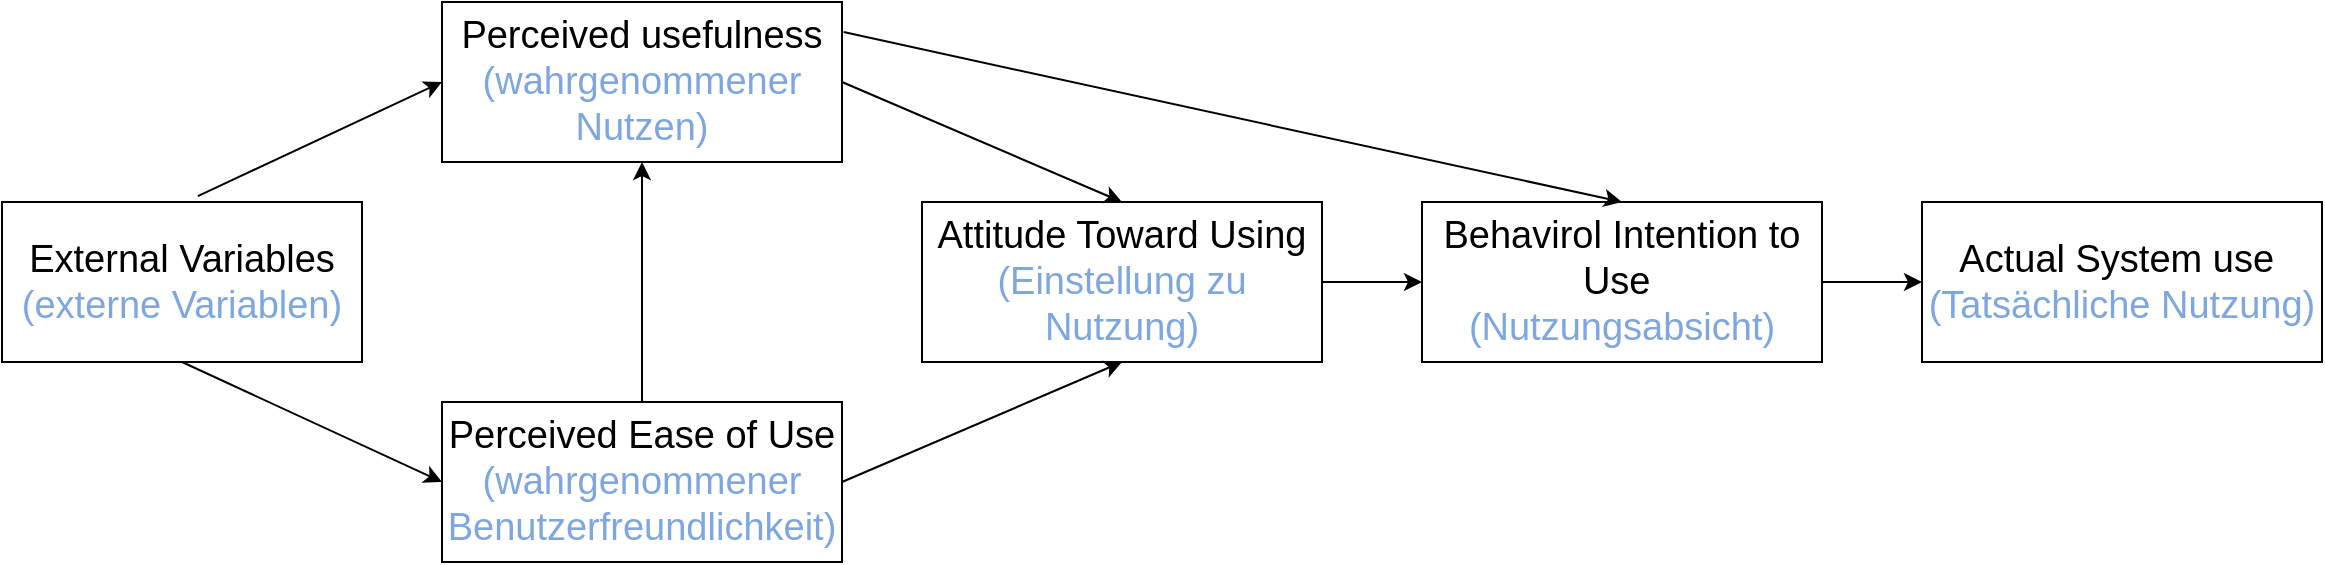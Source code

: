 <mxfile version="26.0.4">
  <diagram name="Seite-1" id="NUGTaal7kzCJnCjxpsvp">
    <mxGraphModel dx="982" dy="590" grid="1" gridSize="10" guides="1" tooltips="1" connect="1" arrows="1" fold="1" page="1" pageScale="1" pageWidth="2339" pageHeight="3300" math="0" shadow="0">
      <root>
        <mxCell id="0" />
        <mxCell id="1" parent="0" />
        <mxCell id="cQfO7AnZSBEeeAexKhQe-32" value="&lt;div&gt;&lt;font style=&quot;font-size: 19px;&quot;&gt;External Variables&lt;/font&gt;&lt;/div&gt;&lt;div&gt;&lt;span style=&quot;color: rgb(126, 166, 224);&quot;&gt;&lt;font style=&quot;font-size: 19px;&quot;&gt;(externe Variablen)&lt;/font&gt;&lt;/span&gt;&lt;br&gt;&lt;/div&gt;" style="rounded=0;whiteSpace=wrap;html=1;" vertex="1" parent="1">
          <mxGeometry x="60" y="160" width="180" height="80" as="geometry" />
        </mxCell>
        <mxCell id="cQfO7AnZSBEeeAexKhQe-33" value="&lt;div&gt;&lt;font style=&quot;font-size: 19px;&quot;&gt;Perceived usefulness&lt;/font&gt;&lt;/div&gt;&lt;div&gt;&lt;span style=&quot;color: rgb(126, 166, 224);&quot;&gt;&lt;font style=&quot;font-size: 19px;&quot;&gt;(wahrgenommener Nutzen)&lt;/font&gt;&lt;/span&gt;&lt;br&gt;&lt;/div&gt;" style="rounded=0;whiteSpace=wrap;html=1;" vertex="1" parent="1">
          <mxGeometry x="280" y="60" width="200" height="80" as="geometry" />
        </mxCell>
        <mxCell id="cQfO7AnZSBEeeAexKhQe-34" value="&lt;div&gt;&lt;font style=&quot;font-size: 19px;&quot;&gt;Perceived Ease of Use&lt;/font&gt;&lt;/div&gt;&lt;div&gt;&lt;span style=&quot;color: rgb(126, 166, 224);&quot;&gt;&lt;font style=&quot;font-size: 19px;&quot;&gt;(wahrgenommener Benutzerfreundlichkeit)&lt;/font&gt;&lt;/span&gt;&lt;br&gt;&lt;/div&gt;" style="rounded=0;whiteSpace=wrap;html=1;" vertex="1" parent="1">
          <mxGeometry x="280" y="260" width="200" height="80" as="geometry" />
        </mxCell>
        <mxCell id="cQfO7AnZSBEeeAexKhQe-35" value="&lt;div&gt;&lt;font style=&quot;font-size: 19px;&quot;&gt;Attitude Toward Using&lt;/font&gt;&lt;/div&gt;&lt;div&gt;&lt;font style=&quot;font-size: 19px;&quot;&gt;&lt;span style=&quot;color: rgb(126, 166, 224);&quot;&gt;(Einstellung zu Nutzung&lt;/span&gt;&lt;span style=&quot;color: rgb(126, 166, 224);&quot;&gt;)&lt;/span&gt;&lt;/font&gt;&lt;/div&gt;" style="rounded=0;whiteSpace=wrap;html=1;" vertex="1" parent="1">
          <mxGeometry x="520" y="160" width="200" height="80" as="geometry" />
        </mxCell>
        <mxCell id="cQfO7AnZSBEeeAexKhQe-36" value="&lt;div&gt;&lt;font style=&quot;font-size: 19px;&quot;&gt;Behavirol Intention to Use&amp;nbsp;&lt;/font&gt;&lt;/div&gt;&lt;div&gt;&lt;font style=&quot;font-size: 19px;&quot;&gt;&lt;span style=&quot;color: rgb(126, 166, 224);&quot;&gt;(Nutzungsabsicht&lt;/span&gt;&lt;span style=&quot;color: rgb(126, 166, 224);&quot;&gt;)&lt;/span&gt;&lt;/font&gt;&lt;br&gt;&lt;/div&gt;" style="rounded=0;whiteSpace=wrap;html=1;" vertex="1" parent="1">
          <mxGeometry x="770" y="160" width="200" height="80" as="geometry" />
        </mxCell>
        <mxCell id="cQfO7AnZSBEeeAexKhQe-37" value="&lt;div&gt;&lt;font style=&quot;font-size: 19px;&quot;&gt;Actual System use&amp;nbsp;&lt;/font&gt;&lt;/div&gt;&lt;div&gt;&lt;font style=&quot;font-size: 19px;&quot;&gt;&lt;span style=&quot;color: rgb(126, 166, 224);&quot;&gt;(Tatsächliche Nutzung&lt;/span&gt;&lt;span style=&quot;color: rgb(126, 166, 224);&quot;&gt;)&lt;/span&gt;&lt;/font&gt;&lt;br&gt;&lt;/div&gt;" style="rounded=0;whiteSpace=wrap;html=1;" vertex="1" parent="1">
          <mxGeometry x="1020" y="160" width="200" height="80" as="geometry" />
        </mxCell>
        <mxCell id="cQfO7AnZSBEeeAexKhQe-38" value="" style="endArrow=classic;html=1;rounded=0;exitX=0.5;exitY=1;exitDx=0;exitDy=0;entryX=0;entryY=0.5;entryDx=0;entryDy=0;" edge="1" parent="1" source="cQfO7AnZSBEeeAexKhQe-32" target="cQfO7AnZSBEeeAexKhQe-34">
          <mxGeometry width="50" height="50" relative="1" as="geometry">
            <mxPoint x="40" y="350" as="sourcePoint" />
            <mxPoint x="90" y="300" as="targetPoint" />
          </mxGeometry>
        </mxCell>
        <mxCell id="cQfO7AnZSBEeeAexKhQe-39" value="" style="endArrow=classic;html=1;rounded=0;entryX=0;entryY=0.5;entryDx=0;entryDy=0;exitX=0.544;exitY=-0.037;exitDx=0;exitDy=0;exitPerimeter=0;" edge="1" parent="1" source="cQfO7AnZSBEeeAexKhQe-32" target="cQfO7AnZSBEeeAexKhQe-33">
          <mxGeometry width="50" height="50" relative="1" as="geometry">
            <mxPoint x="140" y="160" as="sourcePoint" />
            <mxPoint x="190" y="110" as="targetPoint" />
          </mxGeometry>
        </mxCell>
        <mxCell id="cQfO7AnZSBEeeAexKhQe-40" value="" style="endArrow=classic;html=1;rounded=0;exitX=0.5;exitY=0;exitDx=0;exitDy=0;entryX=0.5;entryY=1;entryDx=0;entryDy=0;" edge="1" parent="1" source="cQfO7AnZSBEeeAexKhQe-34" target="cQfO7AnZSBEeeAexKhQe-33">
          <mxGeometry width="50" height="50" relative="1" as="geometry">
            <mxPoint x="590" y="140" as="sourcePoint" />
            <mxPoint x="640" y="90" as="targetPoint" />
          </mxGeometry>
        </mxCell>
        <mxCell id="cQfO7AnZSBEeeAexKhQe-41" value="" style="endArrow=classic;html=1;rounded=0;exitX=1;exitY=0.5;exitDx=0;exitDy=0;entryX=0.5;entryY=1;entryDx=0;entryDy=0;" edge="1" parent="1" source="cQfO7AnZSBEeeAexKhQe-34" target="cQfO7AnZSBEeeAexKhQe-35">
          <mxGeometry width="50" height="50" relative="1" as="geometry">
            <mxPoint x="490" y="330" as="sourcePoint" />
            <mxPoint x="540" y="280" as="targetPoint" />
          </mxGeometry>
        </mxCell>
        <mxCell id="cQfO7AnZSBEeeAexKhQe-42" value="" style="endArrow=classic;html=1;rounded=0;exitX=1;exitY=0.5;exitDx=0;exitDy=0;entryX=0.5;entryY=0;entryDx=0;entryDy=0;" edge="1" parent="1" source="cQfO7AnZSBEeeAexKhQe-33" target="cQfO7AnZSBEeeAexKhQe-35">
          <mxGeometry width="50" height="50" relative="1" as="geometry">
            <mxPoint x="490" y="310" as="sourcePoint" />
            <mxPoint x="630" y="250" as="targetPoint" />
          </mxGeometry>
        </mxCell>
        <mxCell id="cQfO7AnZSBEeeAexKhQe-43" value="" style="endArrow=classic;html=1;rounded=0;exitX=1.004;exitY=0.188;exitDx=0;exitDy=0;exitPerimeter=0;entryX=0.5;entryY=0;entryDx=0;entryDy=0;" edge="1" parent="1" source="cQfO7AnZSBEeeAexKhQe-33" target="cQfO7AnZSBEeeAexKhQe-36">
          <mxGeometry width="50" height="50" relative="1" as="geometry">
            <mxPoint x="560" y="100" as="sourcePoint" />
            <mxPoint x="610" y="50" as="targetPoint" />
          </mxGeometry>
        </mxCell>
        <mxCell id="cQfO7AnZSBEeeAexKhQe-44" value="" style="endArrow=classic;html=1;rounded=0;exitX=1;exitY=0.5;exitDx=0;exitDy=0;" edge="1" parent="1" source="cQfO7AnZSBEeeAexKhQe-35">
          <mxGeometry width="50" height="50" relative="1" as="geometry">
            <mxPoint x="780" y="250" as="sourcePoint" />
            <mxPoint x="770" y="200" as="targetPoint" />
          </mxGeometry>
        </mxCell>
        <mxCell id="cQfO7AnZSBEeeAexKhQe-45" value="" style="endArrow=classic;html=1;rounded=0;exitX=1;exitY=0.5;exitDx=0;exitDy=0;entryX=0;entryY=0.5;entryDx=0;entryDy=0;" edge="1" parent="1" source="cQfO7AnZSBEeeAexKhQe-36" target="cQfO7AnZSBEeeAexKhQe-37">
          <mxGeometry width="50" height="50" relative="1" as="geometry">
            <mxPoint x="1020" y="220" as="sourcePoint" />
            <mxPoint x="1070" y="170" as="targetPoint" />
          </mxGeometry>
        </mxCell>
      </root>
    </mxGraphModel>
  </diagram>
</mxfile>
